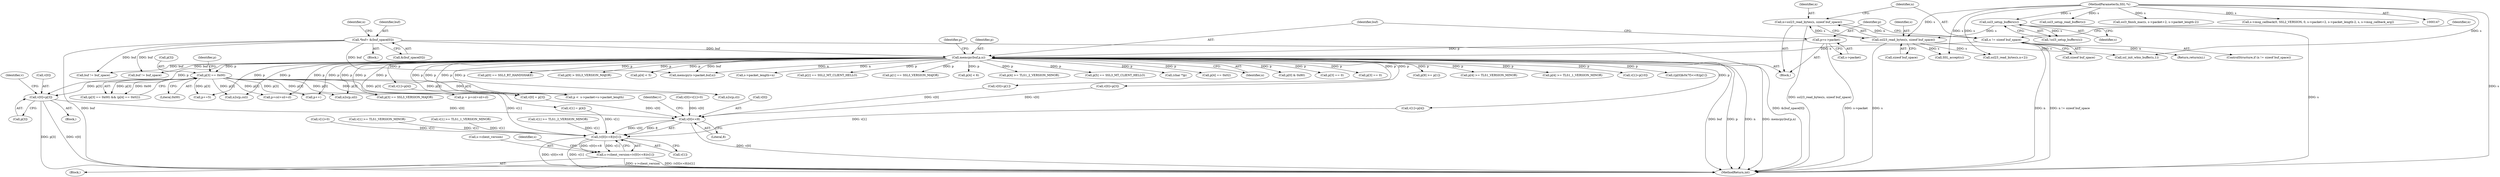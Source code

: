 digraph "0_openssl_6ce9687b5aba5391fc0de50e18779eb676d0e04d@array" {
"1000245" [label="(Call,v[0]=p[3])"];
"1000234" [label="(Call,p[3] == 0x00)"];
"1000215" [label="(Call,memcpy(buf,p,n))"];
"1000152" [label="(Call,*buf= &(buf_space[0]))"];
"1000210" [label="(Call,p=s->packet)"];
"1000204" [label="(Call,n != sizeof buf_space)"];
"1000197" [label="(Call,n=ssl23_read_bytes(s, sizeof buf_space))"];
"1000199" [label="(Call,ssl23_read_bytes(s, sizeof buf_space))"];
"1000194" [label="(Call,ssl3_setup_buffers(s))"];
"1000148" [label="(MethodParameterIn,SSL *s)"];
"1001192" [label="(Call,v[0]<<8)"];
"1001191" [label="(Call,(v[0]<<8)|v[1])"];
"1001187" [label="(Call,s->client_version=(v[0]<<8)|v[1])"];
"1001121" [label="(Call,ssl3_setup_read_buffer(s))"];
"1000193" [label="(Call,!ssl3_setup_buffers(s))"];
"1000430" [label="(Call,p[0] == SSL3_RT_HANDSHAKE)"];
"1000492" [label="(Call,p[9] > SSL3_VERSION_MAJOR)"];
"1001188" [label="(Call,s->client_version)"];
"1000195" [label="(Identifier,s)"];
"1000454" [label="(Call,p[4] < 5)"];
"1001228" [label="(Call,buf != buf_space)"];
"1001196" [label="(Literal,8)"];
"1000216" [label="(Identifier,buf)"];
"1000200" [label="(Identifier,s)"];
"1000187" [label="(Call,v[1]=0)"];
"1001104" [label="(Call,s->packet_length=n)"];
"1000149" [label="(Block,)"];
"1000821" [label="(Call,p+=5)"];
"1000226" [label="(Call,p[2] == SSL2_MT_CLIENT_HELLO)"];
"1000223" [label="(Identifier,p)"];
"1000238" [label="(Literal,0x00)"];
"1000436" [label="(Call,p[1] == SSL3_VERSION_MAJOR)"];
"1000206" [label="(Call,sizeof buf_space)"];
"1001066" [label="(Block,)"];
"1000215" [label="(Call,memcpy(buf,p,n))"];
"1000827" [label="(Call,n2s(p,sil))"];
"1000481" [label="(Call,p[4] < 6)"];
"1000300" [label="(Call,p[4] >= TLS1_2_VERSION_MINOR)"];
"1000208" [label="(Return,return(n);)"];
"1000194" [label="(Call,ssl3_setup_buffers(s))"];
"1000519" [label="(Call,v[1] >= TLS1_2_VERSION_MINOR)"];
"1000442" [label="(Call,p[5] == SSL3_MT_CLIENT_HELLO)"];
"1000152" [label="(Call,*buf= &(buf_space[0]))"];
"1000154" [label="(Call,&(buf_space[0]))"];
"1001246" [label="(MethodReturn,int)"];
"1000217" [label="(Identifier,p)"];
"1000148" [label="(MethodParameterIn,SSL *s)"];
"1000235" [label="(Call,p[3])"];
"1001198" [label="(Identifier,v)"];
"1000977" [label="(Call,p = p+csl+sil+cl)"];
"1000722" [label="(Call,v[0] = p[3])"];
"1000284" [label="(Call,v[1]=p[4])"];
"1000637" [label="(Call,(char *)p)"];
"1000197" [label="(Call,n=ssl23_read_bytes(s, sizeof buf_space))"];
"1000782" [label="(Call,ssl3_finish_mac(s, s->packet+2, s->packet_length-2))"];
"1000201" [label="(Call,sizeof buf_space)"];
"1000729" [label="(Call,v[1] = p[4])"];
"1000249" [label="(Call,p[3])"];
"1000212" [label="(Call,s->packet)"];
"1001138" [label="(Call,memcpy(s->packet,buf,n))"];
"1000239" [label="(Call,p[4] == 0x02)"];
"1000218" [label="(Identifier,n)"];
"1000221" [label="(Call,p[0] & 0x80)"];
"1000476" [label="(Call,p[3] == 0)"];
"1000244" [label="(Block,)"];
"1000467" [label="(Call,v[0]=p[1])"];
"1000277" [label="(Call,v[0]=p[3])"];
"1000449" [label="(Call,p[3] == 0)"];
"1000241" [label="(Identifier,p)"];
"1000210" [label="(Call,p=s->packet)"];
"1000233" [label="(Call,(p[3] == 0x00) && (p[4] == 0x02))"];
"1000153" [label="(Identifier,buf)"];
"1000511" [label="(Call,v[1] >= TLS1_VERSION_MINOR)"];
"1000246" [label="(Call,v[0])"];
"1001191" [label="(Call,(v[0]<<8)|v[1])"];
"1001090" [label="(Call,ssl_init_wbio_buffer(s,1))"];
"1000824" [label="(Call,n2s(p,csl))"];
"1000245" [label="(Call,v[0]=p[3])"];
"1001197" [label="(Call,v[1])"];
"1001202" [label="(Identifier,s)"];
"1000182" [label="(Block,)"];
"1000459" [label="(Call,p[9] >= p[1])"];
"1000979" [label="(Call,p+csl+sil+cl)"];
"1001238" [label="(Call,buf != buf_space)"];
"1000204" [label="(Call,n != sizeof buf_space)"];
"1000198" [label="(Identifier,n)"];
"1000183" [label="(Call,v[0]=v[1]=0)"];
"1001234" [label="(Call,SSL_accept(s))"];
"1001002" [label="(Call,p++)"];
"1001192" [label="(Call,v[0]<<8)"];
"1000234" [label="(Call,p[3] == 0x00)"];
"1000203" [label="(ControlStructure,if (n != sizeof buf_space))"];
"1001193" [label="(Call,v[0])"];
"1000292" [label="(Call,p[4] >= TLS1_VERSION_MINOR)"];
"1000168" [label="(Identifier,n)"];
"1000325" [label="(Call,p[4] >= TLS1_1_VERSION_MINOR)"];
"1000271" [label="(Call,p[3] == SSL3_VERSION_MAJOR)"];
"1000254" [label="(Identifier,v)"];
"1000199" [label="(Call,ssl23_read_bytes(s, sizeof buf_space))"];
"1000542" [label="(Call,v[1] >= TLS1_1_VERSION_MINOR)"];
"1000987" [label="(Call,p <  s->packet+s->packet_length)"];
"1000503" [label="(Call,v[1]=p[10])"];
"1000830" [label="(Call,n2s(p,cl))"];
"1000798" [label="(Call,s->msg_callback(0, SSL2_VERSION, 0, s->packet+2, s->packet_length-2, s, s->msg_callback_arg))"];
"1000771" [label="(Call,ssl23_read_bytes(s,n+2))"];
"1000205" [label="(Identifier,n)"];
"1000252" [label="(Call,v[1]=p[4])"];
"1000211" [label="(Identifier,p)"];
"1000738" [label="(Call,((p[0]&0x7f)<<8)|p[1])"];
"1001187" [label="(Call,s->client_version=(v[0]<<8)|v[1])"];
"1000209" [label="(Identifier,n)"];
"1000245" -> "1000244"  [label="AST: "];
"1000245" -> "1000249"  [label="CFG: "];
"1000246" -> "1000245"  [label="AST: "];
"1000249" -> "1000245"  [label="AST: "];
"1000254" -> "1000245"  [label="CFG: "];
"1000245" -> "1001246"  [label="DDG: v[0]"];
"1000245" -> "1001246"  [label="DDG: p[3]"];
"1000234" -> "1000245"  [label="DDG: p[3]"];
"1000215" -> "1000245"  [label="DDG: p"];
"1000245" -> "1001192"  [label="DDG: v[0]"];
"1000234" -> "1000233"  [label="AST: "];
"1000234" -> "1000238"  [label="CFG: "];
"1000235" -> "1000234"  [label="AST: "];
"1000238" -> "1000234"  [label="AST: "];
"1000241" -> "1000234"  [label="CFG: "];
"1000233" -> "1000234"  [label="CFG: "];
"1000234" -> "1000233"  [label="DDG: p[3]"];
"1000234" -> "1000233"  [label="DDG: 0x00"];
"1000215" -> "1000234"  [label="DDG: p"];
"1000234" -> "1000271"  [label="DDG: p[3]"];
"1000234" -> "1000722"  [label="DDG: p[3]"];
"1000234" -> "1000821"  [label="DDG: p[3]"];
"1000234" -> "1000824"  [label="DDG: p[3]"];
"1000234" -> "1000827"  [label="DDG: p[3]"];
"1000234" -> "1000830"  [label="DDG: p[3]"];
"1000234" -> "1000977"  [label="DDG: p[3]"];
"1000234" -> "1000979"  [label="DDG: p[3]"];
"1000234" -> "1000987"  [label="DDG: p[3]"];
"1000234" -> "1001002"  [label="DDG: p[3]"];
"1000215" -> "1000182"  [label="AST: "];
"1000215" -> "1000218"  [label="CFG: "];
"1000216" -> "1000215"  [label="AST: "];
"1000217" -> "1000215"  [label="AST: "];
"1000218" -> "1000215"  [label="AST: "];
"1000223" -> "1000215"  [label="CFG: "];
"1000215" -> "1001246"  [label="DDG: buf"];
"1000215" -> "1001246"  [label="DDG: p"];
"1000215" -> "1001246"  [label="DDG: n"];
"1000215" -> "1001246"  [label="DDG: memcpy(buf,p,n)"];
"1000152" -> "1000215"  [label="DDG: buf"];
"1000210" -> "1000215"  [label="DDG: p"];
"1000204" -> "1000215"  [label="DDG: n"];
"1000215" -> "1000221"  [label="DDG: p"];
"1000215" -> "1000226"  [label="DDG: p"];
"1000215" -> "1000239"  [label="DDG: p"];
"1000215" -> "1000252"  [label="DDG: p"];
"1000215" -> "1000271"  [label="DDG: p"];
"1000215" -> "1000277"  [label="DDG: p"];
"1000215" -> "1000284"  [label="DDG: p"];
"1000215" -> "1000292"  [label="DDG: p"];
"1000215" -> "1000300"  [label="DDG: p"];
"1000215" -> "1000325"  [label="DDG: p"];
"1000215" -> "1000430"  [label="DDG: p"];
"1000215" -> "1000436"  [label="DDG: p"];
"1000215" -> "1000442"  [label="DDG: p"];
"1000215" -> "1000449"  [label="DDG: p"];
"1000215" -> "1000454"  [label="DDG: p"];
"1000215" -> "1000459"  [label="DDG: p"];
"1000215" -> "1000467"  [label="DDG: p"];
"1000215" -> "1000476"  [label="DDG: p"];
"1000215" -> "1000481"  [label="DDG: p"];
"1000215" -> "1000492"  [label="DDG: p"];
"1000215" -> "1000503"  [label="DDG: p"];
"1000215" -> "1000637"  [label="DDG: p"];
"1000215" -> "1000722"  [label="DDG: p"];
"1000215" -> "1000729"  [label="DDG: p"];
"1000215" -> "1000738"  [label="DDG: p"];
"1000215" -> "1000821"  [label="DDG: p"];
"1000215" -> "1000824"  [label="DDG: p"];
"1000215" -> "1000827"  [label="DDG: p"];
"1000215" -> "1000830"  [label="DDG: p"];
"1000215" -> "1000977"  [label="DDG: p"];
"1000215" -> "1000979"  [label="DDG: p"];
"1000215" -> "1000987"  [label="DDG: p"];
"1000215" -> "1001002"  [label="DDG: p"];
"1000215" -> "1001104"  [label="DDG: n"];
"1000215" -> "1001138"  [label="DDG: buf"];
"1000215" -> "1001138"  [label="DDG: n"];
"1000215" -> "1001228"  [label="DDG: buf"];
"1000215" -> "1001238"  [label="DDG: buf"];
"1000152" -> "1000149"  [label="AST: "];
"1000152" -> "1000154"  [label="CFG: "];
"1000153" -> "1000152"  [label="AST: "];
"1000154" -> "1000152"  [label="AST: "];
"1000168" -> "1000152"  [label="CFG: "];
"1000152" -> "1001246"  [label="DDG: buf"];
"1000152" -> "1001246"  [label="DDG: &(buf_space[0])"];
"1000152" -> "1001138"  [label="DDG: buf"];
"1000152" -> "1001228"  [label="DDG: buf"];
"1000152" -> "1001238"  [label="DDG: buf"];
"1000210" -> "1000182"  [label="AST: "];
"1000210" -> "1000212"  [label="CFG: "];
"1000211" -> "1000210"  [label="AST: "];
"1000212" -> "1000210"  [label="AST: "];
"1000216" -> "1000210"  [label="CFG: "];
"1000210" -> "1001246"  [label="DDG: s->packet"];
"1000204" -> "1000203"  [label="AST: "];
"1000204" -> "1000206"  [label="CFG: "];
"1000205" -> "1000204"  [label="AST: "];
"1000206" -> "1000204"  [label="AST: "];
"1000209" -> "1000204"  [label="CFG: "];
"1000211" -> "1000204"  [label="CFG: "];
"1000204" -> "1001246"  [label="DDG: n"];
"1000204" -> "1001246"  [label="DDG: n != sizeof buf_space"];
"1000197" -> "1000204"  [label="DDG: n"];
"1000204" -> "1000208"  [label="DDG: n"];
"1000197" -> "1000182"  [label="AST: "];
"1000197" -> "1000199"  [label="CFG: "];
"1000198" -> "1000197"  [label="AST: "];
"1000199" -> "1000197"  [label="AST: "];
"1000205" -> "1000197"  [label="CFG: "];
"1000197" -> "1001246"  [label="DDG: ssl23_read_bytes(s, sizeof buf_space)"];
"1000199" -> "1000197"  [label="DDG: s"];
"1000199" -> "1000201"  [label="CFG: "];
"1000200" -> "1000199"  [label="AST: "];
"1000201" -> "1000199"  [label="AST: "];
"1000199" -> "1001246"  [label="DDG: s"];
"1000194" -> "1000199"  [label="DDG: s"];
"1000148" -> "1000199"  [label="DDG: s"];
"1000199" -> "1000771"  [label="DDG: s"];
"1000199" -> "1001090"  [label="DDG: s"];
"1000199" -> "1001234"  [label="DDG: s"];
"1000194" -> "1000193"  [label="AST: "];
"1000194" -> "1000195"  [label="CFG: "];
"1000195" -> "1000194"  [label="AST: "];
"1000193" -> "1000194"  [label="CFG: "];
"1000194" -> "1001246"  [label="DDG: s"];
"1000194" -> "1000193"  [label="DDG: s"];
"1000148" -> "1000194"  [label="DDG: s"];
"1000148" -> "1000147"  [label="AST: "];
"1000148" -> "1001246"  [label="DDG: s"];
"1000148" -> "1000771"  [label="DDG: s"];
"1000148" -> "1000782"  [label="DDG: s"];
"1000148" -> "1000798"  [label="DDG: s"];
"1000148" -> "1001090"  [label="DDG: s"];
"1000148" -> "1001121"  [label="DDG: s"];
"1000148" -> "1001234"  [label="DDG: s"];
"1001192" -> "1001191"  [label="AST: "];
"1001192" -> "1001196"  [label="CFG: "];
"1001193" -> "1001192"  [label="AST: "];
"1001196" -> "1001192"  [label="AST: "];
"1001198" -> "1001192"  [label="CFG: "];
"1001192" -> "1001246"  [label="DDG: v[0]"];
"1001192" -> "1001191"  [label="DDG: v[0]"];
"1001192" -> "1001191"  [label="DDG: 8"];
"1000467" -> "1001192"  [label="DDG: v[0]"];
"1000183" -> "1001192"  [label="DDG: v[0]"];
"1000277" -> "1001192"  [label="DDG: v[0]"];
"1000722" -> "1001192"  [label="DDG: v[0]"];
"1001191" -> "1001187"  [label="AST: "];
"1001191" -> "1001197"  [label="CFG: "];
"1001197" -> "1001191"  [label="AST: "];
"1001187" -> "1001191"  [label="CFG: "];
"1001191" -> "1001246"  [label="DDG: v[0]<<8"];
"1001191" -> "1001246"  [label="DDG: v[1]"];
"1001191" -> "1001187"  [label="DDG: v[0]<<8"];
"1001191" -> "1001187"  [label="DDG: v[1]"];
"1000187" -> "1001191"  [label="DDG: v[1]"];
"1000284" -> "1001191"  [label="DDG: v[1]"];
"1000519" -> "1001191"  [label="DDG: v[1]"];
"1000252" -> "1001191"  [label="DDG: v[1]"];
"1000542" -> "1001191"  [label="DDG: v[1]"];
"1000511" -> "1001191"  [label="DDG: v[1]"];
"1000729" -> "1001191"  [label="DDG: v[1]"];
"1001187" -> "1001066"  [label="AST: "];
"1001188" -> "1001187"  [label="AST: "];
"1001202" -> "1001187"  [label="CFG: "];
"1001187" -> "1001246"  [label="DDG: s->client_version"];
"1001187" -> "1001246"  [label="DDG: (v[0]<<8)|v[1]"];
}

